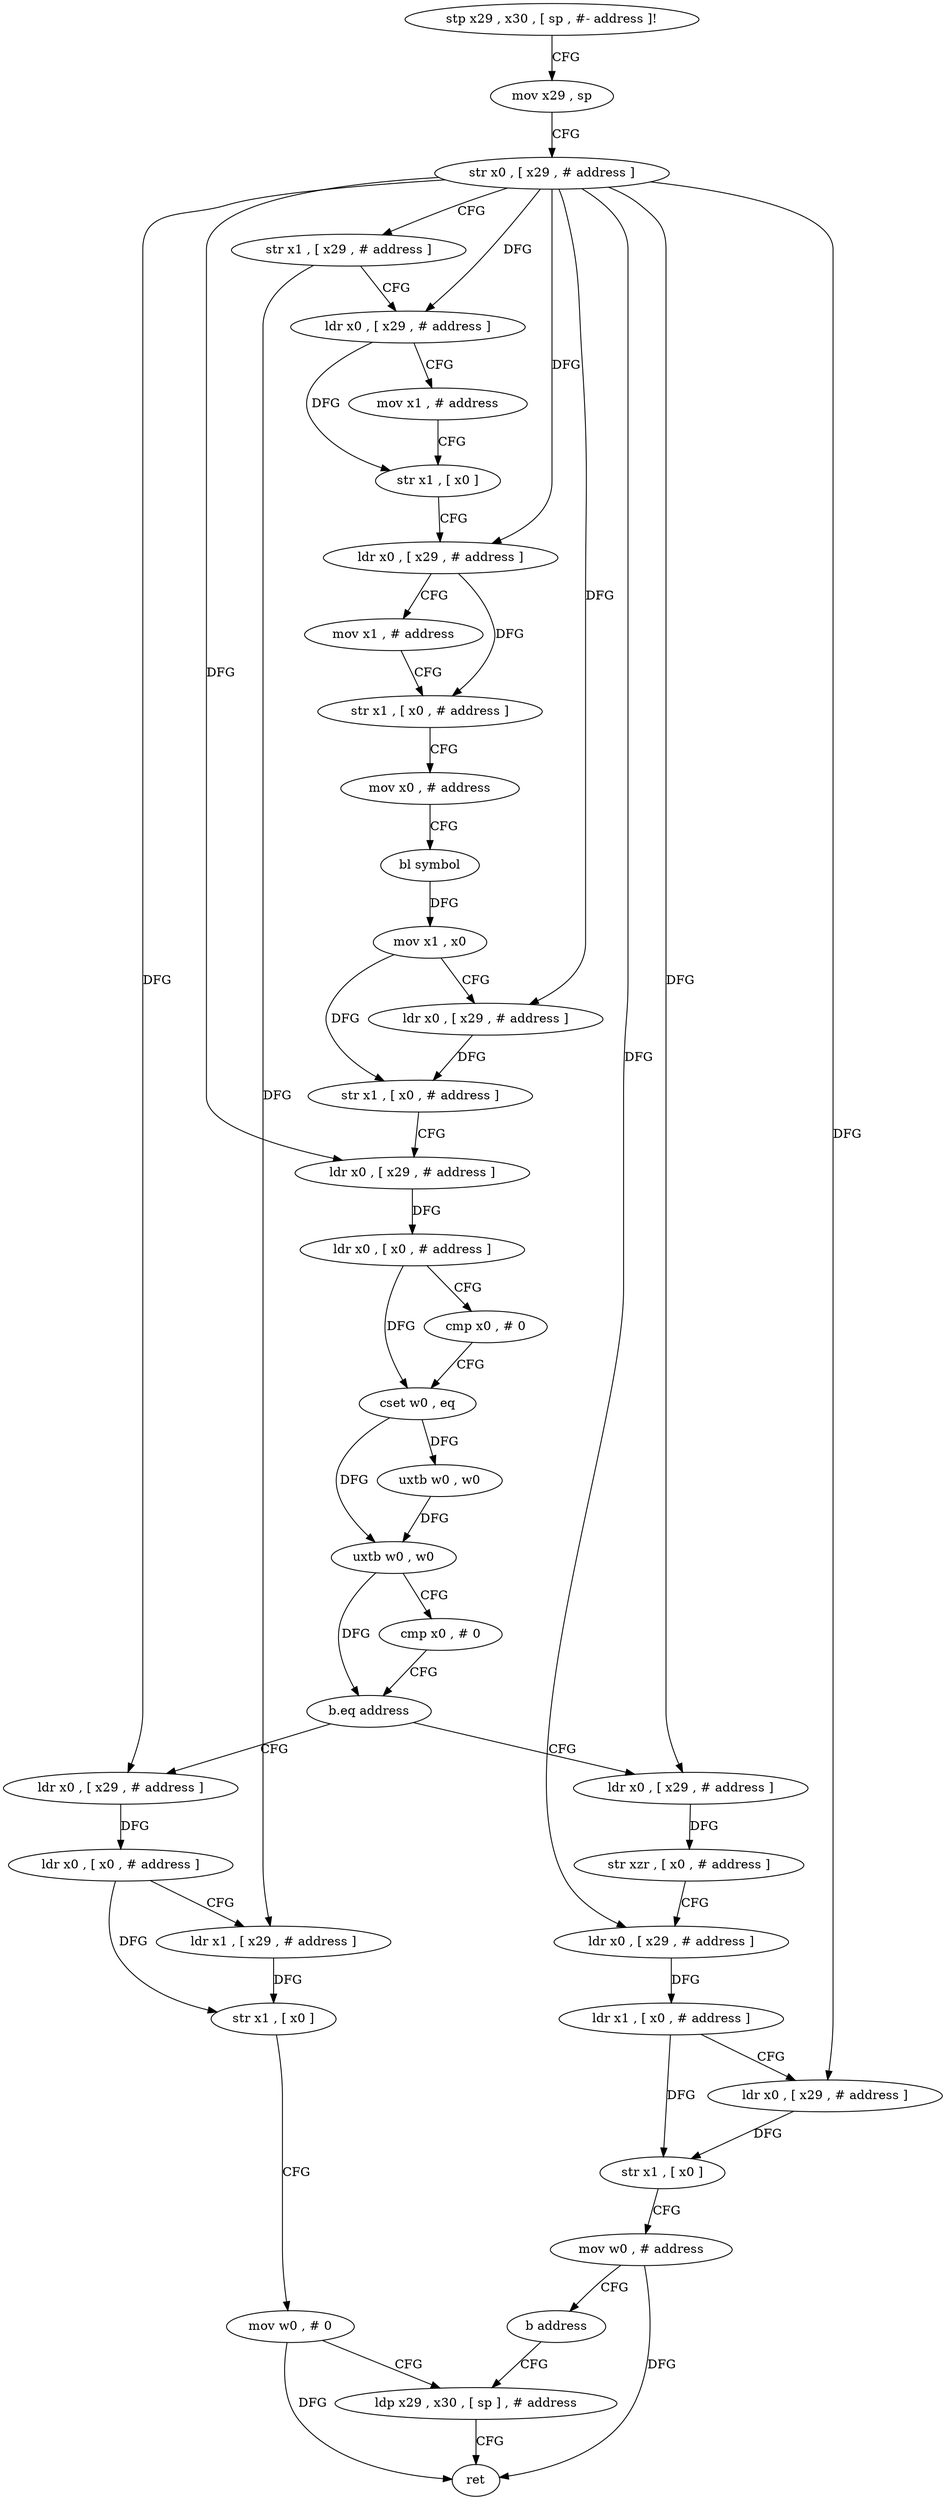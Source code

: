 digraph "func" {
"4394092" [label = "stp x29 , x30 , [ sp , #- address ]!" ]
"4394096" [label = "mov x29 , sp" ]
"4394100" [label = "str x0 , [ x29 , # address ]" ]
"4394104" [label = "str x1 , [ x29 , # address ]" ]
"4394108" [label = "ldr x0 , [ x29 , # address ]" ]
"4394112" [label = "mov x1 , # address" ]
"4394116" [label = "str x1 , [ x0 ]" ]
"4394120" [label = "ldr x0 , [ x29 , # address ]" ]
"4394124" [label = "mov x1 , # address" ]
"4394128" [label = "str x1 , [ x0 , # address ]" ]
"4394132" [label = "mov x0 , # address" ]
"4394136" [label = "bl symbol" ]
"4394140" [label = "mov x1 , x0" ]
"4394144" [label = "ldr x0 , [ x29 , # address ]" ]
"4394148" [label = "str x1 , [ x0 , # address ]" ]
"4394152" [label = "ldr x0 , [ x29 , # address ]" ]
"4394156" [label = "ldr x0 , [ x0 , # address ]" ]
"4394160" [label = "cmp x0 , # 0" ]
"4394164" [label = "cset w0 , eq" ]
"4394168" [label = "uxtb w0 , w0" ]
"4394172" [label = "uxtb w0 , w0" ]
"4394176" [label = "cmp x0 , # 0" ]
"4394180" [label = "b.eq address" ]
"4394216" [label = "ldr x0 , [ x29 , # address ]" ]
"4394184" [label = "ldr x0 , [ x29 , # address ]" ]
"4394220" [label = "ldr x0 , [ x0 , # address ]" ]
"4394224" [label = "ldr x1 , [ x29 , # address ]" ]
"4394228" [label = "str x1 , [ x0 ]" ]
"4394232" [label = "mov w0 , # 0" ]
"4394236" [label = "ldp x29 , x30 , [ sp ] , # address" ]
"4394188" [label = "str xzr , [ x0 , # address ]" ]
"4394192" [label = "ldr x0 , [ x29 , # address ]" ]
"4394196" [label = "ldr x1 , [ x0 , # address ]" ]
"4394200" [label = "ldr x0 , [ x29 , # address ]" ]
"4394204" [label = "str x1 , [ x0 ]" ]
"4394208" [label = "mov w0 , # address" ]
"4394212" [label = "b address" ]
"4394240" [label = "ret" ]
"4394092" -> "4394096" [ label = "CFG" ]
"4394096" -> "4394100" [ label = "CFG" ]
"4394100" -> "4394104" [ label = "CFG" ]
"4394100" -> "4394108" [ label = "DFG" ]
"4394100" -> "4394120" [ label = "DFG" ]
"4394100" -> "4394144" [ label = "DFG" ]
"4394100" -> "4394152" [ label = "DFG" ]
"4394100" -> "4394216" [ label = "DFG" ]
"4394100" -> "4394184" [ label = "DFG" ]
"4394100" -> "4394192" [ label = "DFG" ]
"4394100" -> "4394200" [ label = "DFG" ]
"4394104" -> "4394108" [ label = "CFG" ]
"4394104" -> "4394224" [ label = "DFG" ]
"4394108" -> "4394112" [ label = "CFG" ]
"4394108" -> "4394116" [ label = "DFG" ]
"4394112" -> "4394116" [ label = "CFG" ]
"4394116" -> "4394120" [ label = "CFG" ]
"4394120" -> "4394124" [ label = "CFG" ]
"4394120" -> "4394128" [ label = "DFG" ]
"4394124" -> "4394128" [ label = "CFG" ]
"4394128" -> "4394132" [ label = "CFG" ]
"4394132" -> "4394136" [ label = "CFG" ]
"4394136" -> "4394140" [ label = "DFG" ]
"4394140" -> "4394144" [ label = "CFG" ]
"4394140" -> "4394148" [ label = "DFG" ]
"4394144" -> "4394148" [ label = "DFG" ]
"4394148" -> "4394152" [ label = "CFG" ]
"4394152" -> "4394156" [ label = "DFG" ]
"4394156" -> "4394160" [ label = "CFG" ]
"4394156" -> "4394164" [ label = "DFG" ]
"4394160" -> "4394164" [ label = "CFG" ]
"4394164" -> "4394168" [ label = "DFG" ]
"4394164" -> "4394172" [ label = "DFG" ]
"4394168" -> "4394172" [ label = "DFG" ]
"4394172" -> "4394176" [ label = "CFG" ]
"4394172" -> "4394180" [ label = "DFG" ]
"4394176" -> "4394180" [ label = "CFG" ]
"4394180" -> "4394216" [ label = "CFG" ]
"4394180" -> "4394184" [ label = "CFG" ]
"4394216" -> "4394220" [ label = "DFG" ]
"4394184" -> "4394188" [ label = "DFG" ]
"4394220" -> "4394224" [ label = "CFG" ]
"4394220" -> "4394228" [ label = "DFG" ]
"4394224" -> "4394228" [ label = "DFG" ]
"4394228" -> "4394232" [ label = "CFG" ]
"4394232" -> "4394236" [ label = "CFG" ]
"4394232" -> "4394240" [ label = "DFG" ]
"4394236" -> "4394240" [ label = "CFG" ]
"4394188" -> "4394192" [ label = "CFG" ]
"4394192" -> "4394196" [ label = "DFG" ]
"4394196" -> "4394200" [ label = "CFG" ]
"4394196" -> "4394204" [ label = "DFG" ]
"4394200" -> "4394204" [ label = "DFG" ]
"4394204" -> "4394208" [ label = "CFG" ]
"4394208" -> "4394212" [ label = "CFG" ]
"4394208" -> "4394240" [ label = "DFG" ]
"4394212" -> "4394236" [ label = "CFG" ]
}
